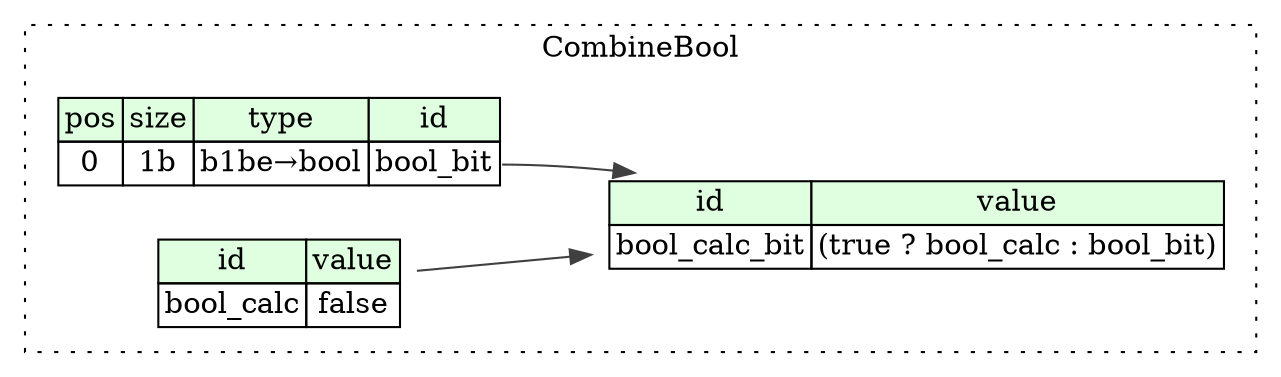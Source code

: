 digraph {
	rankdir=LR;
	node [shape=plaintext];
	subgraph cluster__combine_bool {
		label="CombineBool";
		graph[style=dotted];

		combine_bool__seq [label=<<TABLE BORDER="0" CELLBORDER="1" CELLSPACING="0">
			<TR><TD BGCOLOR="#E0FFE0">pos</TD><TD BGCOLOR="#E0FFE0">size</TD><TD BGCOLOR="#E0FFE0">type</TD><TD BGCOLOR="#E0FFE0">id</TD></TR>
			<TR><TD PORT="bool_bit_pos">0</TD><TD PORT="bool_bit_size">1b</TD><TD>b1be→bool</TD><TD PORT="bool_bit_type">bool_bit</TD></TR>
		</TABLE>>];
		combine_bool__inst__bool_calc [label=<<TABLE BORDER="0" CELLBORDER="1" CELLSPACING="0">
			<TR><TD BGCOLOR="#E0FFE0">id</TD><TD BGCOLOR="#E0FFE0">value</TD></TR>
			<TR><TD>bool_calc</TD><TD>false</TD></TR>
		</TABLE>>];
		combine_bool__inst__bool_calc_bit [label=<<TABLE BORDER="0" CELLBORDER="1" CELLSPACING="0">
			<TR><TD BGCOLOR="#E0FFE0">id</TD><TD BGCOLOR="#E0FFE0">value</TD></TR>
			<TR><TD>bool_calc_bit</TD><TD>(true ? bool_calc : bool_bit)</TD></TR>
		</TABLE>>];
	}
	combine_bool__inst__bool_calc:bool_calc_type -> combine_bool__inst__bool_calc_bit [color="#404040"];
	combine_bool__seq:bool_bit_type -> combine_bool__inst__bool_calc_bit [color="#404040"];
}
